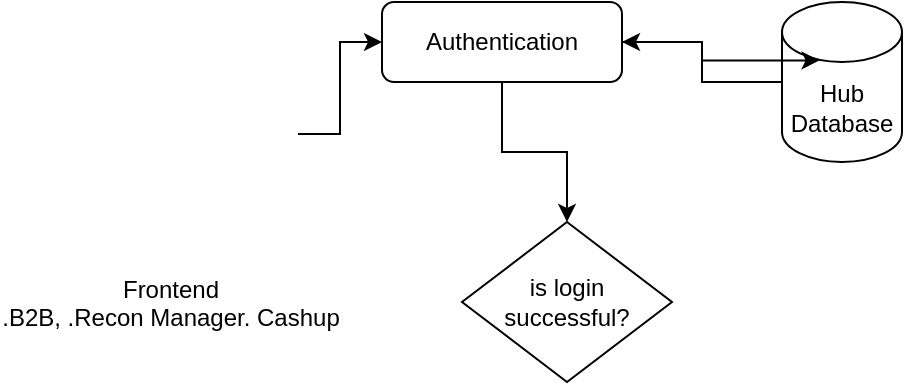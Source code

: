 <mxfile version="27.0.9">
  <diagram name="Page-1" id="56ZiJDIpFZ2BXO375HWM">
    <mxGraphModel dx="1042" dy="563" grid="1" gridSize="10" guides="1" tooltips="1" connect="1" arrows="1" fold="1" page="1" pageScale="1" pageWidth="850" pageHeight="1100" math="0" shadow="0">
      <root>
        <mxCell id="0" />
        <mxCell id="1" parent="0" />
        <mxCell id="ZzJeJ2zUqS6nEOSJtWt_-5" style="edgeStyle=orthogonalEdgeStyle;rounded=0;orthogonalLoop=1;jettySize=auto;html=1;" edge="1" parent="1" source="ZzJeJ2zUqS6nEOSJtWt_-1" target="ZzJeJ2zUqS6nEOSJtWt_-4">
          <mxGeometry relative="1" as="geometry" />
        </mxCell>
        <mxCell id="ZzJeJ2zUqS6nEOSJtWt_-1" value="Frontend&lt;br&gt;.B2B, .Recon Manager. Cashup" style="shape=image;html=1;verticalAlign=top;verticalLabelPosition=bottom;labelBackgroundColor=#ffffff;imageAspect=0;aspect=fixed;image=https://cdn3.iconfinder.com/data/icons/business-and-education-1/512/272_webinar_forum_online_seminar_website-128.png;imageBackground=light-dark(#FFFFFF,#3333FF);" vertex="1" parent="1">
          <mxGeometry x="40" y="82" width="128" height="128" as="geometry" />
        </mxCell>
        <mxCell id="ZzJeJ2zUqS6nEOSJtWt_-7" style="edgeStyle=orthogonalEdgeStyle;rounded=0;orthogonalLoop=1;jettySize=auto;html=1;" edge="1" parent="1" source="ZzJeJ2zUqS6nEOSJtWt_-2" target="ZzJeJ2zUqS6nEOSJtWt_-4">
          <mxGeometry relative="1" as="geometry" />
        </mxCell>
        <mxCell id="ZzJeJ2zUqS6nEOSJtWt_-2" value="Hub Database" style="shape=cylinder3;whiteSpace=wrap;html=1;boundedLbl=1;backgroundOutline=1;size=15;" vertex="1" parent="1">
          <mxGeometry x="410" y="80" width="60" height="80" as="geometry" />
        </mxCell>
        <mxCell id="ZzJeJ2zUqS6nEOSJtWt_-3" value="is login successful?" style="rhombus;whiteSpace=wrap;html=1;" vertex="1" parent="1">
          <mxGeometry x="250" y="190" width="105" height="80" as="geometry" />
        </mxCell>
        <mxCell id="ZzJeJ2zUqS6nEOSJtWt_-8" style="edgeStyle=orthogonalEdgeStyle;rounded=0;orthogonalLoop=1;jettySize=auto;html=1;" edge="1" parent="1" source="ZzJeJ2zUqS6nEOSJtWt_-4" target="ZzJeJ2zUqS6nEOSJtWt_-3">
          <mxGeometry relative="1" as="geometry" />
        </mxCell>
        <mxCell id="ZzJeJ2zUqS6nEOSJtWt_-4" value="Authentication" style="rounded=1;whiteSpace=wrap;html=1;" vertex="1" parent="1">
          <mxGeometry x="210" y="80" width="120" height="40" as="geometry" />
        </mxCell>
        <mxCell id="ZzJeJ2zUqS6nEOSJtWt_-6" style="edgeStyle=orthogonalEdgeStyle;rounded=0;orthogonalLoop=1;jettySize=auto;html=1;entryX=0.313;entryY=0.365;entryDx=0;entryDy=0;entryPerimeter=0;" edge="1" parent="1" source="ZzJeJ2zUqS6nEOSJtWt_-4" target="ZzJeJ2zUqS6nEOSJtWt_-2">
          <mxGeometry relative="1" as="geometry" />
        </mxCell>
      </root>
    </mxGraphModel>
  </diagram>
</mxfile>
